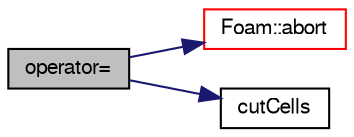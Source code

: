 digraph "operator="
{
  bgcolor="transparent";
  edge [fontname="FreeSans",fontsize="10",labelfontname="FreeSans",labelfontsize="10"];
  node [fontname="FreeSans",fontsize="10",shape=record];
  rankdir="LR";
  Node95 [label="operator=",height=0.2,width=0.4,color="black", fillcolor="grey75", style="filled", fontcolor="black"];
  Node95 -> Node96 [color="midnightblue",fontsize="10",style="solid",fontname="FreeSans"];
  Node96 [label="Foam::abort",height=0.2,width=0.4,color="red",URL="$a21124.html#a447107a607d03e417307c203fa5fb44b"];
  Node95 -> Node139 [color="midnightblue",fontsize="10",style="solid",fontname="FreeSans"];
  Node139 [label="cutCells",height=0.2,width=0.4,color="black",URL="$a29234.html#a28bbf60ff2d12d42f81049865a662d8e",tooltip="Return List of cells cut by the plane. "];
}
